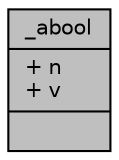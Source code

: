 digraph "_abool"
{
 // INTERACTIVE_SVG=YES
 // LATEX_PDF_SIZE
  edge [fontname="Helvetica",fontsize="10",labelfontname="Helvetica",labelfontsize="10"];
  node [fontname="Helvetica",fontsize="10",shape=record];
  Node1 [label="{_abool\n|+ n\l+ v\l|}",height=0.2,width=0.4,color="black", fillcolor="grey75", style="filled", fontcolor="black",tooltip=" "];
}
